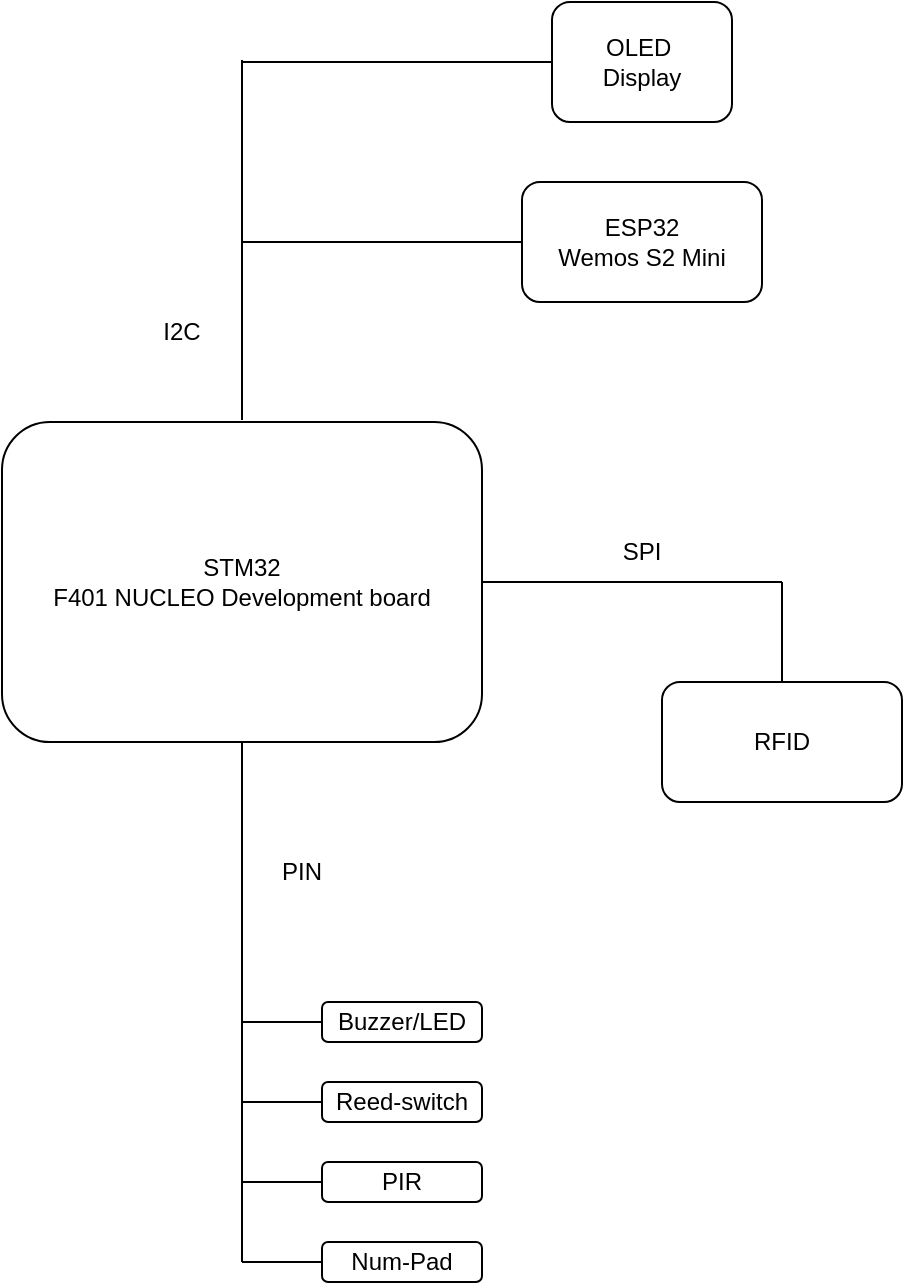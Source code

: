 <mxfile version="26.3.0">
  <diagram name="Pagina-1" id="gSSrMCq66Kzddgl86-XP">
    <mxGraphModel dx="862" dy="447" grid="1" gridSize="10" guides="1" tooltips="1" connect="1" arrows="1" fold="1" page="1" pageScale="1" pageWidth="827" pageHeight="1169" math="0" shadow="0">
      <root>
        <mxCell id="0" />
        <mxCell id="1" parent="0" />
        <mxCell id="snjyw8eBCdg8TAxtx2AN-1" value="STM32&lt;div&gt;F401 NUCLEO Development board&lt;/div&gt;" style="rounded=1;whiteSpace=wrap;html=1;" parent="1" vertex="1">
          <mxGeometry x="280" y="260" width="240" height="160" as="geometry" />
        </mxCell>
        <mxCell id="snjyw8eBCdg8TAxtx2AN-2" value="ESP32&lt;div&gt;Wemos S2 Mini&lt;/div&gt;" style="rounded=1;whiteSpace=wrap;html=1;" parent="1" vertex="1">
          <mxGeometry x="540" y="140" width="120" height="60" as="geometry" />
        </mxCell>
        <mxCell id="Ds-TM6dTlvxQqw-qkSUV-2" value="OLED&amp;nbsp;&lt;div&gt;Display&lt;/div&gt;" style="rounded=1;whiteSpace=wrap;html=1;" parent="1" vertex="1">
          <mxGeometry x="555" y="50" width="90" height="60" as="geometry" />
        </mxCell>
        <mxCell id="0twPXi_azoExUmEsfZcZ-1" value="" style="endArrow=none;html=1;rounded=0;exitX=0.5;exitY=0;exitDx=0;exitDy=0;" edge="1" parent="1">
          <mxGeometry width="50" height="50" relative="1" as="geometry">
            <mxPoint x="400" y="259" as="sourcePoint" />
            <mxPoint x="400" y="79" as="targetPoint" />
          </mxGeometry>
        </mxCell>
        <mxCell id="0twPXi_azoExUmEsfZcZ-2" value="" style="endArrow=none;html=1;rounded=0;entryX=0;entryY=0.5;entryDx=0;entryDy=0;" edge="1" parent="1" target="Ds-TM6dTlvxQqw-qkSUV-2">
          <mxGeometry width="50" height="50" relative="1" as="geometry">
            <mxPoint x="400" y="80" as="sourcePoint" />
            <mxPoint x="490" y="260" as="targetPoint" />
          </mxGeometry>
        </mxCell>
        <mxCell id="0twPXi_azoExUmEsfZcZ-3" value="" style="endArrow=none;html=1;rounded=0;entryX=0;entryY=0.5;entryDx=0;entryDy=0;fontSize=11;" edge="1" parent="1" target="snjyw8eBCdg8TAxtx2AN-2">
          <mxGeometry width="50" height="50" relative="1" as="geometry">
            <mxPoint x="400" y="170" as="sourcePoint" />
            <mxPoint x="490" y="260" as="targetPoint" />
          </mxGeometry>
        </mxCell>
        <mxCell id="0twPXi_azoExUmEsfZcZ-4" value="SPI" style="text;html=1;align=center;verticalAlign=middle;whiteSpace=wrap;rounded=0;" vertex="1" parent="1">
          <mxGeometry x="570" y="310" width="60" height="30" as="geometry" />
        </mxCell>
        <mxCell id="0twPXi_azoExUmEsfZcZ-6" value="I2C" style="text;html=1;align=center;verticalAlign=middle;whiteSpace=wrap;rounded=0;" vertex="1" parent="1">
          <mxGeometry x="340" y="200" width="60" height="30" as="geometry" />
        </mxCell>
        <mxCell id="0twPXi_azoExUmEsfZcZ-7" value="RFID" style="rounded=1;whiteSpace=wrap;html=1;" vertex="1" parent="1">
          <mxGeometry x="610" y="390" width="120" height="60" as="geometry" />
        </mxCell>
        <mxCell id="0twPXi_azoExUmEsfZcZ-8" value="" style="endArrow=none;html=1;rounded=0;exitX=1;exitY=0.5;exitDx=0;exitDy=0;" edge="1" parent="1" source="snjyw8eBCdg8TAxtx2AN-1">
          <mxGeometry width="50" height="50" relative="1" as="geometry">
            <mxPoint x="400" y="310" as="sourcePoint" />
            <mxPoint x="670" y="340" as="targetPoint" />
          </mxGeometry>
        </mxCell>
        <mxCell id="0twPXi_azoExUmEsfZcZ-9" value="" style="endArrow=none;html=1;rounded=0;exitX=0.5;exitY=0;exitDx=0;exitDy=0;" edge="1" parent="1" source="0twPXi_azoExUmEsfZcZ-7">
          <mxGeometry width="50" height="50" relative="1" as="geometry">
            <mxPoint x="400" y="310" as="sourcePoint" />
            <mxPoint x="670" y="340" as="targetPoint" />
          </mxGeometry>
        </mxCell>
        <mxCell id="0twPXi_azoExUmEsfZcZ-10" value="" style="endArrow=none;html=1;rounded=0;entryX=0.5;entryY=1;entryDx=0;entryDy=0;" edge="1" parent="1" target="snjyw8eBCdg8TAxtx2AN-1">
          <mxGeometry width="50" height="50" relative="1" as="geometry">
            <mxPoint x="400" y="680" as="sourcePoint" />
            <mxPoint x="450" y="470" as="targetPoint" />
          </mxGeometry>
        </mxCell>
        <mxCell id="0twPXi_azoExUmEsfZcZ-13" value="" style="endArrow=none;html=1;rounded=0;" edge="1" parent="1">
          <mxGeometry width="50" height="50" relative="1" as="geometry">
            <mxPoint x="400" y="680" as="sourcePoint" />
            <mxPoint x="440" y="680" as="targetPoint" />
          </mxGeometry>
        </mxCell>
        <mxCell id="0twPXi_azoExUmEsfZcZ-15" value="Num-Pad" style="rounded=1;whiteSpace=wrap;html=1;" vertex="1" parent="1">
          <mxGeometry x="440" y="670" width="80" height="20" as="geometry" />
        </mxCell>
        <mxCell id="0twPXi_azoExUmEsfZcZ-16" value="PIR" style="rounded=1;whiteSpace=wrap;html=1;" vertex="1" parent="1">
          <mxGeometry x="440" y="630" width="80" height="20" as="geometry" />
        </mxCell>
        <mxCell id="0twPXi_azoExUmEsfZcZ-17" value="Reed-switch" style="rounded=1;whiteSpace=wrap;html=1;" vertex="1" parent="1">
          <mxGeometry x="440" y="590" width="80" height="20" as="geometry" />
        </mxCell>
        <mxCell id="0twPXi_azoExUmEsfZcZ-18" value="Buzzer/LED" style="rounded=1;whiteSpace=wrap;html=1;" vertex="1" parent="1">
          <mxGeometry x="440" y="550" width="80" height="20" as="geometry" />
        </mxCell>
        <mxCell id="0twPXi_azoExUmEsfZcZ-19" value="" style="endArrow=none;html=1;rounded=0;entryX=0;entryY=0.5;entryDx=0;entryDy=0;" edge="1" parent="1" target="0twPXi_azoExUmEsfZcZ-18">
          <mxGeometry width="50" height="50" relative="1" as="geometry">
            <mxPoint x="400" y="560" as="sourcePoint" />
            <mxPoint x="430" y="490" as="targetPoint" />
          </mxGeometry>
        </mxCell>
        <mxCell id="0twPXi_azoExUmEsfZcZ-20" value="" style="endArrow=none;html=1;rounded=0;entryX=0;entryY=0.5;entryDx=0;entryDy=0;" edge="1" parent="1" target="0twPXi_azoExUmEsfZcZ-17">
          <mxGeometry width="50" height="50" relative="1" as="geometry">
            <mxPoint x="400" y="600" as="sourcePoint" />
            <mxPoint x="450" y="570" as="targetPoint" />
            <Array as="points" />
          </mxGeometry>
        </mxCell>
        <mxCell id="0twPXi_azoExUmEsfZcZ-21" value="" style="endArrow=none;html=1;rounded=0;entryX=0;entryY=0.5;entryDx=0;entryDy=0;" edge="1" parent="1" target="0twPXi_azoExUmEsfZcZ-16">
          <mxGeometry width="50" height="50" relative="1" as="geometry">
            <mxPoint x="400" y="640" as="sourcePoint" />
            <mxPoint x="460" y="580" as="targetPoint" />
          </mxGeometry>
        </mxCell>
        <mxCell id="0twPXi_azoExUmEsfZcZ-22" value="PIN" style="text;html=1;align=center;verticalAlign=middle;whiteSpace=wrap;rounded=0;" vertex="1" parent="1">
          <mxGeometry x="400" y="470" width="60" height="30" as="geometry" />
        </mxCell>
      </root>
    </mxGraphModel>
  </diagram>
</mxfile>
